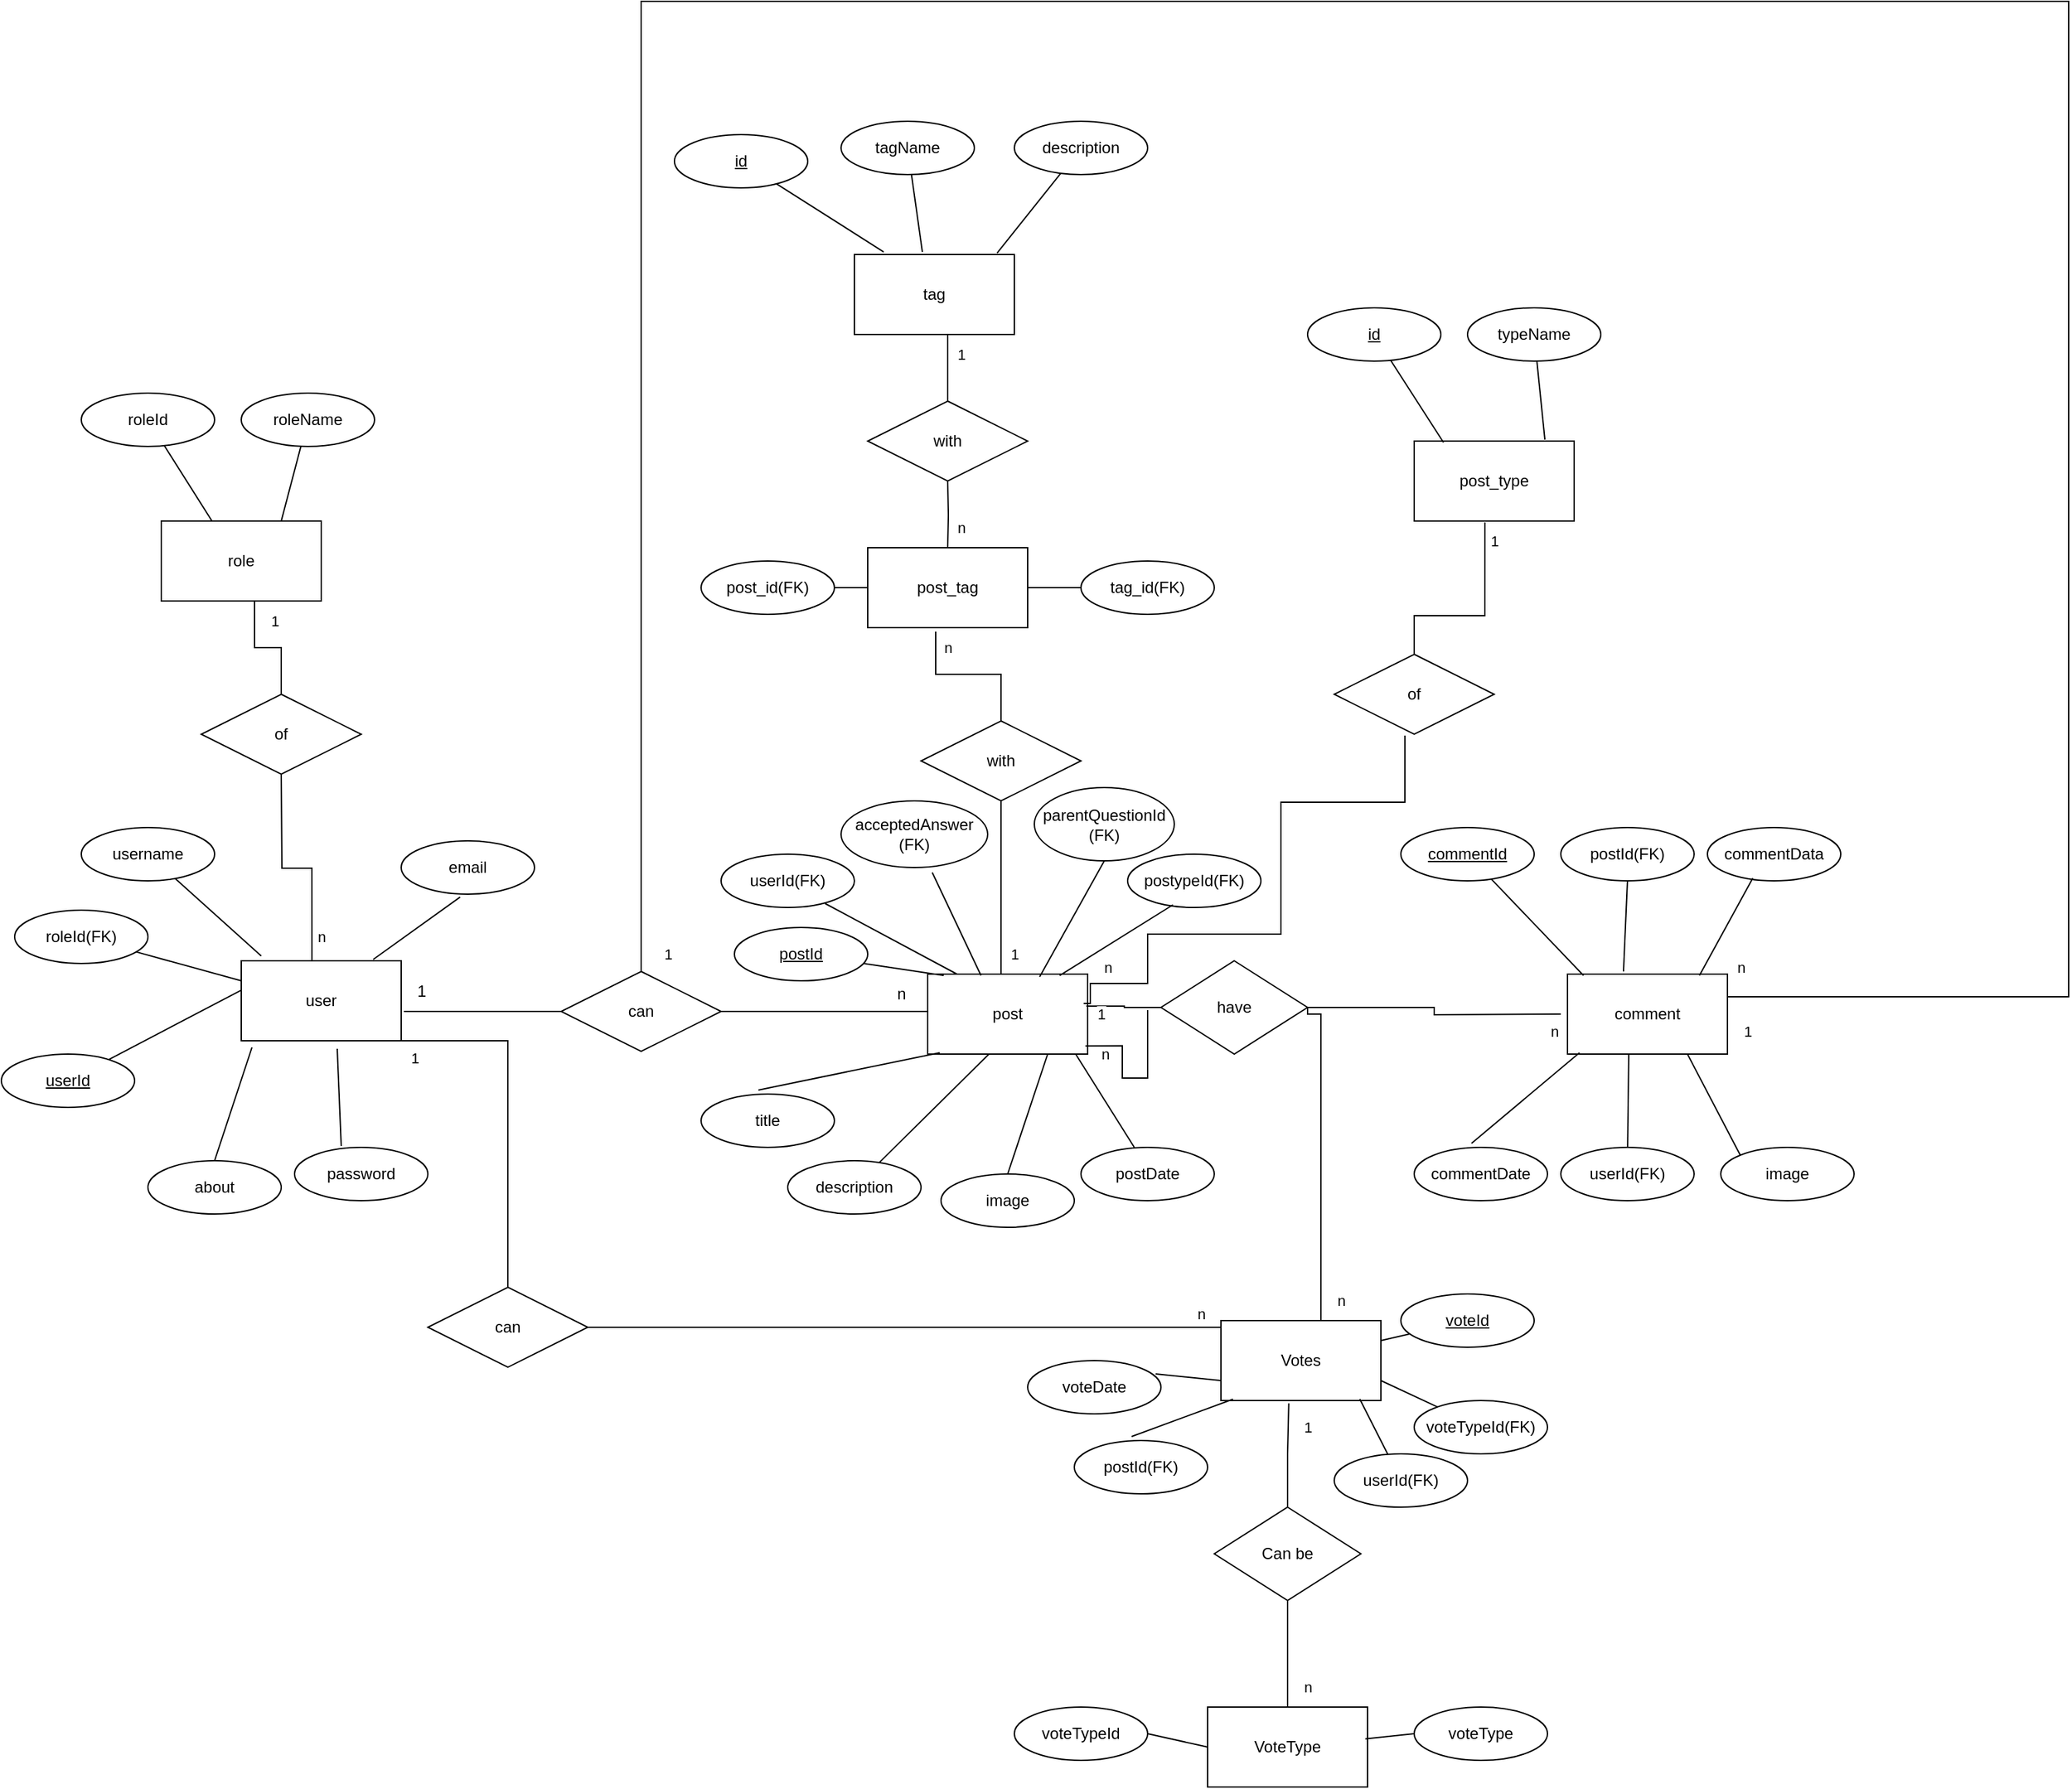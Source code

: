 <mxfile version="24.4.10" type="github">
  <diagram name="Page-1" id="7xkurzPf7rh6rWfnBHri">
    <mxGraphModel dx="2478" dy="1583" grid="1" gridSize="10" guides="1" tooltips="1" connect="1" arrows="1" fold="1" page="0" pageScale="1" pageWidth="850" pageHeight="1100" math="0" shadow="0">
      <root>
        <mxCell id="0" />
        <mxCell id="1" parent="0" />
        <mxCell id="4vMNkpyqvwDUSVEXC_gJ-4" value="user" style="rounded=0;whiteSpace=wrap;html=1;" parent="1" vertex="1">
          <mxGeometry x="-50" y="120" width="120" height="60" as="geometry" />
        </mxCell>
        <mxCell id="4vMNkpyqvwDUSVEXC_gJ-7" value="userId" style="ellipse;whiteSpace=wrap;html=1;align=center;fontStyle=4;" parent="1" vertex="1">
          <mxGeometry x="-230" y="190" width="100" height="40" as="geometry" />
        </mxCell>
        <mxCell id="4vMNkpyqvwDUSVEXC_gJ-8" value="" style="endArrow=none;html=1;rounded=0;entryX=0;entryY=0.367;entryDx=0;entryDy=0;entryPerimeter=0;" parent="1" source="4vMNkpyqvwDUSVEXC_gJ-7" target="4vMNkpyqvwDUSVEXC_gJ-4" edge="1">
          <mxGeometry width="50" height="50" relative="1" as="geometry">
            <mxPoint x="-80" y="90" as="sourcePoint" />
            <mxPoint x="-60" y="130" as="targetPoint" />
            <Array as="points" />
          </mxGeometry>
        </mxCell>
        <mxCell id="4vMNkpyqvwDUSVEXC_gJ-21" value="username" style="ellipse;whiteSpace=wrap;html=1;align=center;" parent="1" vertex="1">
          <mxGeometry x="-170" y="20" width="100" height="40" as="geometry" />
        </mxCell>
        <mxCell id="4vMNkpyqvwDUSVEXC_gJ-22" value="" style="endArrow=none;html=1;rounded=0;entryX=0.125;entryY=-0.061;entryDx=0;entryDy=0;entryPerimeter=0;" parent="1" source="4vMNkpyqvwDUSVEXC_gJ-21" target="4vMNkpyqvwDUSVEXC_gJ-4" edge="1">
          <mxGeometry width="50" height="50" relative="1" as="geometry">
            <mxPoint x="9.5" y="80" as="sourcePoint" />
            <mxPoint x="-20" y="110" as="targetPoint" />
          </mxGeometry>
        </mxCell>
        <mxCell id="4vMNkpyqvwDUSVEXC_gJ-23" value="&lt;div&gt;email&lt;/div&gt;" style="ellipse;whiteSpace=wrap;html=1;align=center;" parent="1" vertex="1">
          <mxGeometry x="70" y="30" width="100" height="40" as="geometry" />
        </mxCell>
        <mxCell id="4vMNkpyqvwDUSVEXC_gJ-24" value="" style="endArrow=none;html=1;rounded=0;exitX=0.442;exitY=1.054;exitDx=0;exitDy=0;entryX=0.825;entryY=-0.017;entryDx=0;entryDy=0;entryPerimeter=0;exitPerimeter=0;" parent="1" source="4vMNkpyqvwDUSVEXC_gJ-23" target="4vMNkpyqvwDUSVEXC_gJ-4" edge="1">
          <mxGeometry width="50" height="50" relative="1" as="geometry">
            <mxPoint x="55" y="64" as="sourcePoint" />
            <mxPoint x="36" y="129" as="targetPoint" />
          </mxGeometry>
        </mxCell>
        <mxCell id="4vMNkpyqvwDUSVEXC_gJ-25" value="password" style="ellipse;whiteSpace=wrap;html=1;align=center;" parent="1" vertex="1">
          <mxGeometry x="-10" y="260" width="100" height="40" as="geometry" />
        </mxCell>
        <mxCell id="4vMNkpyqvwDUSVEXC_gJ-26" value="" style="endArrow=none;html=1;rounded=0;exitX=0.35;exitY=-0.025;exitDx=0;exitDy=0;entryX=0.6;entryY=1.1;entryDx=0;entryDy=0;entryPerimeter=0;exitPerimeter=0;" parent="1" source="4vMNkpyqvwDUSVEXC_gJ-25" target="4vMNkpyqvwDUSVEXC_gJ-4" edge="1">
          <mxGeometry width="50" height="50" relative="1" as="geometry">
            <mxPoint x="140" y="70" as="sourcePoint" />
            <mxPoint x="70" y="132" as="targetPoint" />
          </mxGeometry>
        </mxCell>
        <mxCell id="4vMNkpyqvwDUSVEXC_gJ-28" value="about" style="ellipse;whiteSpace=wrap;html=1;align=center;" parent="1" vertex="1">
          <mxGeometry x="-120" y="270" width="100" height="40" as="geometry" />
        </mxCell>
        <mxCell id="4vMNkpyqvwDUSVEXC_gJ-29" value="" style="endArrow=none;html=1;rounded=0;exitX=0.5;exitY=0;exitDx=0;exitDy=0;entryX=0.067;entryY=1.083;entryDx=0;entryDy=0;entryPerimeter=0;" parent="1" source="4vMNkpyqvwDUSVEXC_gJ-28" target="4vMNkpyqvwDUSVEXC_gJ-4" edge="1">
          <mxGeometry width="50" height="50" relative="1" as="geometry">
            <mxPoint x="120" y="110" as="sourcePoint" />
            <mxPoint x="80" y="142" as="targetPoint" />
          </mxGeometry>
        </mxCell>
        <mxCell id="4vMNkpyqvwDUSVEXC_gJ-31" value="post" style="rounded=0;whiteSpace=wrap;html=1;" parent="1" vertex="1">
          <mxGeometry x="465" y="130" width="120" height="60" as="geometry" />
        </mxCell>
        <mxCell id="4vMNkpyqvwDUSVEXC_gJ-32" value="postId" style="ellipse;whiteSpace=wrap;html=1;align=center;fontStyle=4;" parent="1" vertex="1">
          <mxGeometry x="320" y="95" width="100" height="40" as="geometry" />
        </mxCell>
        <mxCell id="4vMNkpyqvwDUSVEXC_gJ-33" value="" style="endArrow=none;html=1;rounded=0;entryX=0.1;entryY=0.017;entryDx=0;entryDy=0;entryPerimeter=0;" parent="1" source="4vMNkpyqvwDUSVEXC_gJ-32" target="4vMNkpyqvwDUSVEXC_gJ-31" edge="1">
          <mxGeometry width="50" height="50" relative="1" as="geometry">
            <mxPoint x="435" y="100" as="sourcePoint" />
            <mxPoint x="455" y="140" as="targetPoint" />
            <Array as="points" />
          </mxGeometry>
        </mxCell>
        <mxCell id="4vMNkpyqvwDUSVEXC_gJ-34" value="title" style="ellipse;whiteSpace=wrap;html=1;align=center;" parent="1" vertex="1">
          <mxGeometry x="295" y="220" width="100" height="40" as="geometry" />
        </mxCell>
        <mxCell id="4vMNkpyqvwDUSVEXC_gJ-35" value="" style="endArrow=none;html=1;rounded=0;exitX=0.43;exitY=-0.075;exitDx=0;exitDy=0;exitPerimeter=0;entryX=0.075;entryY=0.983;entryDx=0;entryDy=0;entryPerimeter=0;" parent="1" source="4vMNkpyqvwDUSVEXC_gJ-34" target="4vMNkpyqvwDUSVEXC_gJ-31" edge="1">
          <mxGeometry width="50" height="50" relative="1" as="geometry">
            <mxPoint x="475" y="80" as="sourcePoint" />
            <mxPoint x="470" y="200" as="targetPoint" />
          </mxGeometry>
        </mxCell>
        <mxCell id="4vMNkpyqvwDUSVEXC_gJ-36" value="description" style="ellipse;whiteSpace=wrap;html=1;align=center;" parent="1" vertex="1">
          <mxGeometry x="360" y="270" width="100" height="40" as="geometry" />
        </mxCell>
        <mxCell id="4vMNkpyqvwDUSVEXC_gJ-37" value="" style="endArrow=none;html=1;rounded=0;entryX=0.383;entryY=1;entryDx=0;entryDy=0;entryPerimeter=0;" parent="1" source="4vMNkpyqvwDUSVEXC_gJ-36" target="4vMNkpyqvwDUSVEXC_gJ-31" edge="1">
          <mxGeometry width="50" height="50" relative="1" as="geometry">
            <mxPoint x="524.5" y="90" as="sourcePoint" />
            <mxPoint x="495" y="120" as="targetPoint" />
          </mxGeometry>
        </mxCell>
        <mxCell id="4vMNkpyqvwDUSVEXC_gJ-38" value="image" style="ellipse;whiteSpace=wrap;html=1;align=center;" parent="1" vertex="1">
          <mxGeometry x="475" y="280" width="100" height="40" as="geometry" />
        </mxCell>
        <mxCell id="4vMNkpyqvwDUSVEXC_gJ-39" value="" style="endArrow=none;html=1;rounded=0;exitX=0.5;exitY=0;exitDx=0;exitDy=0;entryX=0.75;entryY=1;entryDx=0;entryDy=0;" parent="1" source="4vMNkpyqvwDUSVEXC_gJ-38" target="4vMNkpyqvwDUSVEXC_gJ-31" edge="1">
          <mxGeometry width="50" height="50" relative="1" as="geometry">
            <mxPoint x="570" y="74" as="sourcePoint" />
            <mxPoint x="551" y="139" as="targetPoint" />
          </mxGeometry>
        </mxCell>
        <mxCell id="4vMNkpyqvwDUSVEXC_gJ-40" value="userId(FK)" style="ellipse;whiteSpace=wrap;html=1;align=center;" parent="1" vertex="1">
          <mxGeometry x="310" y="40" width="100" height="40" as="geometry" />
        </mxCell>
        <mxCell id="4vMNkpyqvwDUSVEXC_gJ-41" value="" style="endArrow=none;html=1;rounded=0;exitX=0.78;exitY=0.925;exitDx=0;exitDy=0;entryX=0.183;entryY=0;entryDx=0;entryDy=0;entryPerimeter=0;exitPerimeter=0;" parent="1" source="4vMNkpyqvwDUSVEXC_gJ-40" target="4vMNkpyqvwDUSVEXC_gJ-31" edge="1">
          <mxGeometry width="50" height="50" relative="1" as="geometry">
            <mxPoint x="655" y="80" as="sourcePoint" />
            <mxPoint x="585" y="142" as="targetPoint" />
          </mxGeometry>
        </mxCell>
        <mxCell id="4vMNkpyqvwDUSVEXC_gJ-42" value="postypeId(FK)" style="ellipse;whiteSpace=wrap;html=1;align=center;" parent="1" vertex="1">
          <mxGeometry x="615" y="40" width="100" height="40" as="geometry" />
        </mxCell>
        <mxCell id="4vMNkpyqvwDUSVEXC_gJ-43" value="" style="endArrow=none;html=1;rounded=0;exitX=0.34;exitY=0.95;exitDx=0;exitDy=0;entryX=0.825;entryY=0.017;entryDx=0;entryDy=0;entryPerimeter=0;exitPerimeter=0;" parent="1" source="4vMNkpyqvwDUSVEXC_gJ-42" target="4vMNkpyqvwDUSVEXC_gJ-31" edge="1">
          <mxGeometry width="50" height="50" relative="1" as="geometry">
            <mxPoint x="635" y="120" as="sourcePoint" />
            <mxPoint x="595" y="152" as="targetPoint" />
          </mxGeometry>
        </mxCell>
        <mxCell id="4vMNkpyqvwDUSVEXC_gJ-57" value="1" style="text;html=1;align=center;verticalAlign=middle;resizable=0;points=[];autosize=1;strokeColor=none;fillColor=none;" parent="1" vertex="1">
          <mxGeometry x="70" y="128" width="30" height="30" as="geometry" />
        </mxCell>
        <mxCell id="4vMNkpyqvwDUSVEXC_gJ-58" value="n" style="text;html=1;align=center;verticalAlign=middle;resizable=0;points=[];autosize=1;strokeColor=none;fillColor=none;" parent="1" vertex="1">
          <mxGeometry x="430" y="130" width="30" height="30" as="geometry" />
        </mxCell>
        <mxCell id="4vMNkpyqvwDUSVEXC_gJ-59" value="comment" style="rounded=0;whiteSpace=wrap;html=1;" parent="1" vertex="1">
          <mxGeometry x="945" y="130" width="120" height="60" as="geometry" />
        </mxCell>
        <mxCell id="4vMNkpyqvwDUSVEXC_gJ-60" value="commentId" style="ellipse;whiteSpace=wrap;html=1;align=center;fontStyle=4;" parent="1" vertex="1">
          <mxGeometry x="820" y="20" width="100" height="40" as="geometry" />
        </mxCell>
        <mxCell id="4vMNkpyqvwDUSVEXC_gJ-61" value="" style="endArrow=none;html=1;rounded=0;entryX=0.1;entryY=0.017;entryDx=0;entryDy=0;entryPerimeter=0;" parent="1" source="4vMNkpyqvwDUSVEXC_gJ-60" target="4vMNkpyqvwDUSVEXC_gJ-59" edge="1">
          <mxGeometry width="50" height="50" relative="1" as="geometry">
            <mxPoint x="915" y="100" as="sourcePoint" />
            <mxPoint x="935" y="140" as="targetPoint" />
            <Array as="points" />
          </mxGeometry>
        </mxCell>
        <mxCell id="4vMNkpyqvwDUSVEXC_gJ-62" value="commentDate" style="ellipse;whiteSpace=wrap;html=1;align=center;" parent="1" vertex="1">
          <mxGeometry x="830" y="260" width="100" height="40" as="geometry" />
        </mxCell>
        <mxCell id="4vMNkpyqvwDUSVEXC_gJ-63" value="" style="endArrow=none;html=1;rounded=0;exitX=0.43;exitY=-0.075;exitDx=0;exitDy=0;exitPerimeter=0;entryX=0.075;entryY=0.983;entryDx=0;entryDy=0;entryPerimeter=0;" parent="1" source="4vMNkpyqvwDUSVEXC_gJ-62" target="4vMNkpyqvwDUSVEXC_gJ-59" edge="1">
          <mxGeometry width="50" height="50" relative="1" as="geometry">
            <mxPoint x="955" y="80" as="sourcePoint" />
            <mxPoint x="950" y="200" as="targetPoint" />
          </mxGeometry>
        </mxCell>
        <mxCell id="4vMNkpyqvwDUSVEXC_gJ-64" value="userId(FK)" style="ellipse;whiteSpace=wrap;html=1;align=center;" parent="1" vertex="1">
          <mxGeometry x="940" y="260" width="100" height="40" as="geometry" />
        </mxCell>
        <mxCell id="4vMNkpyqvwDUSVEXC_gJ-65" value="" style="endArrow=none;html=1;rounded=0;entryX=0.383;entryY=1;entryDx=0;entryDy=0;entryPerimeter=0;" parent="1" source="4vMNkpyqvwDUSVEXC_gJ-64" target="4vMNkpyqvwDUSVEXC_gJ-59" edge="1">
          <mxGeometry width="50" height="50" relative="1" as="geometry">
            <mxPoint x="1004.5" y="90" as="sourcePoint" />
            <mxPoint x="975" y="120" as="targetPoint" />
          </mxGeometry>
        </mxCell>
        <mxCell id="4vMNkpyqvwDUSVEXC_gJ-66" value="image" style="ellipse;whiteSpace=wrap;html=1;align=center;" parent="1" vertex="1">
          <mxGeometry x="1060" y="260" width="100" height="40" as="geometry" />
        </mxCell>
        <mxCell id="4vMNkpyqvwDUSVEXC_gJ-67" value="" style="endArrow=none;html=1;rounded=0;exitX=0;exitY=0;exitDx=0;exitDy=0;entryX=0.75;entryY=1;entryDx=0;entryDy=0;" parent="1" source="4vMNkpyqvwDUSVEXC_gJ-66" target="4vMNkpyqvwDUSVEXC_gJ-59" edge="1">
          <mxGeometry width="50" height="50" relative="1" as="geometry">
            <mxPoint x="1050" y="74" as="sourcePoint" />
            <mxPoint x="1031" y="139" as="targetPoint" />
          </mxGeometry>
        </mxCell>
        <mxCell id="4vMNkpyqvwDUSVEXC_gJ-68" value="postId(FK)" style="ellipse;whiteSpace=wrap;html=1;align=center;" parent="1" vertex="1">
          <mxGeometry x="940" y="20" width="100" height="40" as="geometry" />
        </mxCell>
        <mxCell id="4vMNkpyqvwDUSVEXC_gJ-69" value="" style="endArrow=none;html=1;rounded=0;exitX=0.5;exitY=1;exitDx=0;exitDy=0;entryX=0.35;entryY=-0.033;entryDx=0;entryDy=0;entryPerimeter=0;" parent="1" source="4vMNkpyqvwDUSVEXC_gJ-68" target="4vMNkpyqvwDUSVEXC_gJ-59" edge="1">
          <mxGeometry width="50" height="50" relative="1" as="geometry">
            <mxPoint x="1135" y="80" as="sourcePoint" />
            <mxPoint x="1065" y="142" as="targetPoint" />
          </mxGeometry>
        </mxCell>
        <mxCell id="4vMNkpyqvwDUSVEXC_gJ-70" value="commentData" style="ellipse;whiteSpace=wrap;html=1;align=center;" parent="1" vertex="1">
          <mxGeometry x="1050" y="20" width="100" height="40" as="geometry" />
        </mxCell>
        <mxCell id="4vMNkpyqvwDUSVEXC_gJ-71" value="" style="endArrow=none;html=1;rounded=0;exitX=0.34;exitY=0.95;exitDx=0;exitDy=0;entryX=0.825;entryY=0.017;entryDx=0;entryDy=0;entryPerimeter=0;exitPerimeter=0;" parent="1" source="4vMNkpyqvwDUSVEXC_gJ-70" target="4vMNkpyqvwDUSVEXC_gJ-59" edge="1">
          <mxGeometry width="50" height="50" relative="1" as="geometry">
            <mxPoint x="1115" y="120" as="sourcePoint" />
            <mxPoint x="1075" y="152" as="targetPoint" />
          </mxGeometry>
        </mxCell>
        <mxCell id="4vMNkpyqvwDUSVEXC_gJ-72" value="postDate" style="ellipse;whiteSpace=wrap;html=1;align=center;" parent="1" vertex="1">
          <mxGeometry x="580" y="260" width="100" height="40" as="geometry" />
        </mxCell>
        <mxCell id="4vMNkpyqvwDUSVEXC_gJ-73" value="" style="endArrow=none;html=1;rounded=0;exitX=0.4;exitY=0;exitDx=0;exitDy=0;entryX=0.925;entryY=1;entryDx=0;entryDy=0;exitPerimeter=0;entryPerimeter=0;" parent="1" source="4vMNkpyqvwDUSVEXC_gJ-72" target="4vMNkpyqvwDUSVEXC_gJ-31" edge="1">
          <mxGeometry width="50" height="50" relative="1" as="geometry">
            <mxPoint x="535" y="290" as="sourcePoint" />
            <mxPoint x="565" y="200" as="targetPoint" />
          </mxGeometry>
        </mxCell>
        <mxCell id="4vMNkpyqvwDUSVEXC_gJ-81" value="Votes" style="rounded=0;whiteSpace=wrap;html=1;" parent="1" vertex="1">
          <mxGeometry x="685" y="390" width="120" height="60" as="geometry" />
        </mxCell>
        <mxCell id="4vMNkpyqvwDUSVEXC_gJ-82" value="postId(FK)" style="ellipse;whiteSpace=wrap;html=1;align=center;" parent="1" vertex="1">
          <mxGeometry x="575" y="480" width="100" height="40" as="geometry" />
        </mxCell>
        <mxCell id="4vMNkpyqvwDUSVEXC_gJ-83" value="" style="endArrow=none;html=1;rounded=0;exitX=0.43;exitY=-0.075;exitDx=0;exitDy=0;exitPerimeter=0;entryX=0.075;entryY=0.983;entryDx=0;entryDy=0;entryPerimeter=0;" parent="1" source="4vMNkpyqvwDUSVEXC_gJ-82" target="4vMNkpyqvwDUSVEXC_gJ-81" edge="1">
          <mxGeometry width="50" height="50" relative="1" as="geometry">
            <mxPoint x="695" y="340" as="sourcePoint" />
            <mxPoint x="690" y="460" as="targetPoint" />
          </mxGeometry>
        </mxCell>
        <mxCell id="4vMNkpyqvwDUSVEXC_gJ-84" value="userId(FK)" style="ellipse;whiteSpace=wrap;html=1;align=center;" parent="1" vertex="1">
          <mxGeometry x="770" y="490" width="100" height="40" as="geometry" />
        </mxCell>
        <mxCell id="4vMNkpyqvwDUSVEXC_gJ-85" value="" style="endArrow=none;html=1;rounded=0;entryX=0.868;entryY=0.981;entryDx=0;entryDy=0;entryPerimeter=0;" parent="1" source="4vMNkpyqvwDUSVEXC_gJ-84" target="4vMNkpyqvwDUSVEXC_gJ-81" edge="1">
          <mxGeometry width="50" height="50" relative="1" as="geometry">
            <mxPoint x="744.5" y="350" as="sourcePoint" />
            <mxPoint x="715" y="380" as="targetPoint" />
          </mxGeometry>
        </mxCell>
        <mxCell id="4vMNkpyqvwDUSVEXC_gJ-93" value="" style="endArrow=none;html=1;rounded=0;strokeColor=default;align=center;verticalAlign=middle;fontFamily=Helvetica;fontSize=11;fontColor=default;labelBackgroundColor=default;edgeStyle=orthogonalEdgeStyle;exitX=0;exitY=0.5;exitDx=0;exitDy=0;entryX=0.992;entryY=0.4;entryDx=0;entryDy=0;entryPerimeter=0;" parent="1" source="4vMNkpyqvwDUSVEXC_gJ-101" target="4vMNkpyqvwDUSVEXC_gJ-31" edge="1">
          <mxGeometry width="50" height="50" relative="1" as="geometry">
            <mxPoint x="550" y="380" as="sourcePoint" />
            <mxPoint x="580" y="150" as="targetPoint" />
          </mxGeometry>
        </mxCell>
        <mxCell id="4vMNkpyqvwDUSVEXC_gJ-97" value="" style="endArrow=none;html=1;rounded=0;strokeColor=default;align=center;verticalAlign=middle;fontFamily=Helvetica;fontSize=11;fontColor=default;labelBackgroundColor=default;edgeStyle=orthogonalEdgeStyle;exitX=1;exitY=0.5;exitDx=0;exitDy=0;entryX=0;entryY=0.5;entryDx=0;entryDy=0;" parent="1" source="4vMNkpyqvwDUSVEXC_gJ-54" target="4vMNkpyqvwDUSVEXC_gJ-31" edge="1">
          <mxGeometry width="50" height="50" relative="1" as="geometry">
            <mxPoint x="550" y="380" as="sourcePoint" />
            <mxPoint x="600" y="330" as="targetPoint" />
            <Array as="points">
              <mxPoint x="465" y="158" />
            </Array>
          </mxGeometry>
        </mxCell>
        <mxCell id="4vMNkpyqvwDUSVEXC_gJ-98" value="" style="endArrow=none;html=1;rounded=0;strokeColor=default;align=center;verticalAlign=middle;fontFamily=Helvetica;fontSize=11;fontColor=default;labelBackgroundColor=default;edgeStyle=orthogonalEdgeStyle;exitX=1.017;exitY=0.633;exitDx=0;exitDy=0;exitPerimeter=0;entryX=0;entryY=0.5;entryDx=0;entryDy=0;" parent="1" source="4vMNkpyqvwDUSVEXC_gJ-4" target="4vMNkpyqvwDUSVEXC_gJ-54" edge="1">
          <mxGeometry width="50" height="50" relative="1" as="geometry">
            <mxPoint x="72" y="158" as="sourcePoint" />
            <mxPoint x="465" y="160" as="targetPoint" />
          </mxGeometry>
        </mxCell>
        <mxCell id="4vMNkpyqvwDUSVEXC_gJ-54" value="can" style="shape=rhombus;perimeter=rhombusPerimeter;whiteSpace=wrap;html=1;align=center;" parent="1" vertex="1">
          <mxGeometry x="190" y="128" width="120" height="60" as="geometry" />
        </mxCell>
        <mxCell id="4vMNkpyqvwDUSVEXC_gJ-99" value="1" style="text;html=1;align=center;verticalAlign=middle;resizable=0;points=[];autosize=1;strokeColor=none;fillColor=none;fontFamily=Helvetica;fontSize=11;fontColor=default;labelBackgroundColor=default;" parent="1" vertex="1">
          <mxGeometry x="580" y="145" width="30" height="30" as="geometry" />
        </mxCell>
        <mxCell id="4vMNkpyqvwDUSVEXC_gJ-100" value="n" style="text;html=1;align=center;verticalAlign=middle;resizable=0;points=[];autosize=1;strokeColor=none;fillColor=none;fontFamily=Helvetica;fontSize=11;fontColor=default;labelBackgroundColor=default;" parent="1" vertex="1">
          <mxGeometry x="760" y="360" width="30" height="30" as="geometry" />
        </mxCell>
        <mxCell id="4vMNkpyqvwDUSVEXC_gJ-102" value="" style="endArrow=none;html=1;rounded=0;strokeColor=default;align=center;verticalAlign=middle;fontFamily=Helvetica;fontSize=11;fontColor=default;labelBackgroundColor=default;edgeStyle=orthogonalEdgeStyle;entryX=1;entryY=0.5;entryDx=0;entryDy=0;exitX=0.25;exitY=0;exitDx=0;exitDy=0;" parent="1" source="4vMNkpyqvwDUSVEXC_gJ-81" target="4vMNkpyqvwDUSVEXC_gJ-101" edge="1">
          <mxGeometry width="50" height="50" relative="1" as="geometry">
            <mxPoint x="715" y="390" as="sourcePoint" />
            <mxPoint x="585" y="160" as="targetPoint" />
            <Array as="points">
              <mxPoint x="760" y="390" />
              <mxPoint x="760" y="160" />
            </Array>
          </mxGeometry>
        </mxCell>
        <mxCell id="4vMNkpyqvwDUSVEXC_gJ-101" value="have" style="shape=rhombus;perimeter=rhombusPerimeter;whiteSpace=wrap;html=1;align=center;" parent="1" vertex="1">
          <mxGeometry x="640" y="120" width="110" height="70" as="geometry" />
        </mxCell>
        <mxCell id="4vMNkpyqvwDUSVEXC_gJ-103" value="" style="endArrow=none;html=1;rounded=0;strokeColor=default;align=center;verticalAlign=middle;fontFamily=Helvetica;fontSize=11;fontColor=default;labelBackgroundColor=default;edgeStyle=orthogonalEdgeStyle;exitX=1;exitY=0.5;exitDx=0;exitDy=0;" parent="1" source="4vMNkpyqvwDUSVEXC_gJ-101" edge="1">
          <mxGeometry width="50" height="50" relative="1" as="geometry">
            <mxPoint x="550" y="380" as="sourcePoint" />
            <mxPoint x="940" y="160" as="targetPoint" />
          </mxGeometry>
        </mxCell>
        <mxCell id="4vMNkpyqvwDUSVEXC_gJ-104" value="n" style="text;html=1;align=center;verticalAlign=middle;resizable=0;points=[];autosize=1;strokeColor=none;fillColor=none;fontFamily=Helvetica;fontSize=11;fontColor=default;labelBackgroundColor=default;" parent="1" vertex="1">
          <mxGeometry x="920" y="158" width="30" height="30" as="geometry" />
        </mxCell>
        <mxCell id="4vMNkpyqvwDUSVEXC_gJ-113" value="1" style="text;html=1;align=center;verticalAlign=middle;resizable=0;points=[];autosize=1;strokeColor=none;fillColor=none;fontFamily=Helvetica;fontSize=11;fontColor=default;labelBackgroundColor=default;" parent="1" vertex="1">
          <mxGeometry x="1065" y="158" width="30" height="30" as="geometry" />
        </mxCell>
        <mxCell id="4vMNkpyqvwDUSVEXC_gJ-115" value="voteDate" style="ellipse;whiteSpace=wrap;html=1;align=center;" parent="1" vertex="1">
          <mxGeometry x="540" y="420" width="100" height="40" as="geometry" />
        </mxCell>
        <mxCell id="4vMNkpyqvwDUSVEXC_gJ-118" value="" style="endArrow=none;html=1;rounded=0;exitX=0;exitY=0.75;exitDx=0;exitDy=0;entryX=0.96;entryY=0.25;entryDx=0;entryDy=0;entryPerimeter=0;" parent="1" source="4vMNkpyqvwDUSVEXC_gJ-81" target="4vMNkpyqvwDUSVEXC_gJ-115" edge="1">
          <mxGeometry width="50" height="50" relative="1" as="geometry">
            <mxPoint x="693" y="487" as="sourcePoint" />
            <mxPoint x="650" y="450" as="targetPoint" />
          </mxGeometry>
        </mxCell>
        <mxCell id="4vMNkpyqvwDUSVEXC_gJ-130" value="1" style="text;html=1;align=center;verticalAlign=middle;resizable=0;points=[];autosize=1;strokeColor=none;fillColor=none;fontFamily=Helvetica;fontSize=11;fontColor=default;labelBackgroundColor=default;" parent="1" vertex="1">
          <mxGeometry x="65" y="178" width="30" height="30" as="geometry" />
        </mxCell>
        <mxCell id="4vMNkpyqvwDUSVEXC_gJ-131" value="n" style="text;html=1;align=center;verticalAlign=middle;resizable=0;points=[];autosize=1;strokeColor=none;fillColor=none;fontFamily=Helvetica;fontSize=11;fontColor=default;labelBackgroundColor=default;" parent="1" vertex="1">
          <mxGeometry x="655" y="370" width="30" height="30" as="geometry" />
        </mxCell>
        <mxCell id="4vMNkpyqvwDUSVEXC_gJ-134" value="" style="endArrow=none;html=1;rounded=0;strokeColor=default;align=center;verticalAlign=middle;fontFamily=Helvetica;fontSize=11;fontColor=default;labelBackgroundColor=default;edgeStyle=orthogonalEdgeStyle;exitX=1;exitY=1;exitDx=0;exitDy=0;entryX=0.5;entryY=0;entryDx=0;entryDy=0;" parent="1" source="4vMNkpyqvwDUSVEXC_gJ-4" target="4vMNkpyqvwDUSVEXC_gJ-132" edge="1">
          <mxGeometry width="50" height="50" relative="1" as="geometry">
            <mxPoint x="70" y="180" as="sourcePoint" />
            <mxPoint x="685" y="405" as="targetPoint" />
            <Array as="points">
              <mxPoint x="150" y="180" />
            </Array>
          </mxGeometry>
        </mxCell>
        <mxCell id="4vMNkpyqvwDUSVEXC_gJ-132" value="can" style="shape=rhombus;perimeter=rhombusPerimeter;whiteSpace=wrap;html=1;align=center;" parent="1" vertex="1">
          <mxGeometry x="90" y="365" width="120" height="60" as="geometry" />
        </mxCell>
        <mxCell id="4vMNkpyqvwDUSVEXC_gJ-135" value="" style="endArrow=none;html=1;rounded=0;strokeColor=default;align=center;verticalAlign=middle;fontFamily=Helvetica;fontSize=11;fontColor=default;labelBackgroundColor=default;edgeStyle=orthogonalEdgeStyle;exitX=1;exitY=0.5;exitDx=0;exitDy=0;entryX=0;entryY=0.5;entryDx=0;entryDy=0;" parent="1" source="4vMNkpyqvwDUSVEXC_gJ-132" target="4vMNkpyqvwDUSVEXC_gJ-81" edge="1">
          <mxGeometry width="50" height="50" relative="1" as="geometry">
            <mxPoint x="640" y="350" as="sourcePoint" />
            <mxPoint x="690" y="300" as="targetPoint" />
            <Array as="points">
              <mxPoint x="685" y="395" />
            </Array>
          </mxGeometry>
        </mxCell>
        <mxCell id="4vMNkpyqvwDUSVEXC_gJ-138" value="" style="endArrow=none;html=1;rounded=0;strokeColor=default;align=center;verticalAlign=middle;fontFamily=Helvetica;fontSize=11;fontColor=default;labelBackgroundColor=default;edgeStyle=orthogonalEdgeStyle;entryX=1;entryY=0.25;entryDx=0;entryDy=0;exitX=0.5;exitY=0;exitDx=0;exitDy=0;" parent="1" source="4vMNkpyqvwDUSVEXC_gJ-54" edge="1">
          <mxGeometry width="50" height="50" relative="1" as="geometry">
            <mxPoint x="250" y="30" as="sourcePoint" />
            <mxPoint x="1065" y="147" as="targetPoint" />
            <Array as="points">
              <mxPoint x="250" y="-600" />
              <mxPoint x="1321" y="-600" />
              <mxPoint x="1321" y="147" />
            </Array>
          </mxGeometry>
        </mxCell>
        <mxCell id="4vMNkpyqvwDUSVEXC_gJ-139" value="n" style="text;html=1;align=center;verticalAlign=middle;resizable=0;points=[];autosize=1;strokeColor=none;fillColor=none;fontFamily=Helvetica;fontSize=11;fontColor=default;labelBackgroundColor=default;" parent="1" vertex="1">
          <mxGeometry x="1060" y="110" width="30" height="30" as="geometry" />
        </mxCell>
        <mxCell id="4vMNkpyqvwDUSVEXC_gJ-140" value="1" style="text;html=1;align=center;verticalAlign=middle;resizable=0;points=[];autosize=1;strokeColor=none;fillColor=none;fontFamily=Helvetica;fontSize=11;fontColor=default;labelBackgroundColor=default;" parent="1" vertex="1">
          <mxGeometry x="255" y="100" width="30" height="30" as="geometry" />
        </mxCell>
        <mxCell id="4vMNkpyqvwDUSVEXC_gJ-142" value="&lt;u&gt;voteId&lt;br&gt;&lt;/u&gt;" style="ellipse;whiteSpace=wrap;html=1;align=center;" parent="1" vertex="1">
          <mxGeometry x="820" y="370" width="100" height="40" as="geometry" />
        </mxCell>
        <mxCell id="4vMNkpyqvwDUSVEXC_gJ-143" value="" style="endArrow=none;html=1;rounded=0;entryX=1;entryY=0.25;entryDx=0;entryDy=0;" parent="1" source="4vMNkpyqvwDUSVEXC_gJ-142" target="4vMNkpyqvwDUSVEXC_gJ-81" edge="1">
          <mxGeometry width="50" height="50" relative="1" as="geometry">
            <mxPoint x="799.5" y="282.5" as="sourcePoint" />
            <mxPoint x="848" y="387.5" as="targetPoint" />
          </mxGeometry>
        </mxCell>
        <mxCell id="4vMNkpyqvwDUSVEXC_gJ-144" value="voteTypeId(FK)" style="ellipse;whiteSpace=wrap;html=1;align=center;" parent="1" vertex="1">
          <mxGeometry x="830" y="450" width="100" height="40" as="geometry" />
        </mxCell>
        <mxCell id="4vMNkpyqvwDUSVEXC_gJ-145" value="" style="endArrow=none;html=1;rounded=0;entryX=1;entryY=0.75;entryDx=0;entryDy=0;" parent="1" source="4vMNkpyqvwDUSVEXC_gJ-144" target="4vMNkpyqvwDUSVEXC_gJ-81" edge="1">
          <mxGeometry width="50" height="50" relative="1" as="geometry">
            <mxPoint x="814.5" y="320" as="sourcePoint" />
            <mxPoint x="863" y="425" as="targetPoint" />
          </mxGeometry>
        </mxCell>
        <mxCell id="4vMNkpyqvwDUSVEXC_gJ-146" value="VoteType" style="rounded=0;whiteSpace=wrap;html=1;" parent="1" vertex="1">
          <mxGeometry x="675" y="680" width="120" height="60" as="geometry" />
        </mxCell>
        <mxCell id="4vMNkpyqvwDUSVEXC_gJ-147" value="voteTypeId" style="ellipse;whiteSpace=wrap;html=1;align=center;" parent="1" vertex="1">
          <mxGeometry x="530" y="680" width="100" height="40" as="geometry" />
        </mxCell>
        <mxCell id="4vMNkpyqvwDUSVEXC_gJ-148" value="" style="endArrow=none;html=1;rounded=0;exitX=1;exitY=0.5;exitDx=0;exitDy=0;entryX=0;entryY=0.5;entryDx=0;entryDy=0;" parent="1" source="4vMNkpyqvwDUSVEXC_gJ-147" target="4vMNkpyqvwDUSVEXC_gJ-146" edge="1">
          <mxGeometry width="50" height="50" relative="1" as="geometry">
            <mxPoint x="597" y="660" as="sourcePoint" />
            <mxPoint x="673" y="632" as="targetPoint" />
          </mxGeometry>
        </mxCell>
        <mxCell id="4vMNkpyqvwDUSVEXC_gJ-149" value="voteType" style="ellipse;whiteSpace=wrap;html=1;align=center;" parent="1" vertex="1">
          <mxGeometry x="830" y="680" width="100" height="40" as="geometry" />
        </mxCell>
        <mxCell id="4vMNkpyqvwDUSVEXC_gJ-150" value="" style="endArrow=none;html=1;rounded=0;exitX=0.986;exitY=0.397;exitDx=0;exitDy=0;entryX=0;entryY=0.5;entryDx=0;entryDy=0;exitPerimeter=0;" parent="1" source="4vMNkpyqvwDUSVEXC_gJ-146" target="4vMNkpyqvwDUSVEXC_gJ-149" edge="1">
          <mxGeometry width="50" height="50" relative="1" as="geometry">
            <mxPoint x="795" y="690" as="sourcePoint" />
            <mxPoint x="830" y="690" as="targetPoint" />
          </mxGeometry>
        </mxCell>
        <mxCell id="4vMNkpyqvwDUSVEXC_gJ-151" value="" style="endArrow=none;html=1;rounded=0;strokeColor=default;align=center;verticalAlign=middle;fontFamily=Helvetica;fontSize=11;fontColor=default;labelBackgroundColor=default;edgeStyle=orthogonalEdgeStyle;exitX=0.5;exitY=0;exitDx=0;exitDy=0;entryX=0.424;entryY=1.036;entryDx=0;entryDy=0;entryPerimeter=0;" parent="1" source="4vMNkpyqvwDUSVEXC_gJ-152" target="4vMNkpyqvwDUSVEXC_gJ-81" edge="1">
          <mxGeometry width="50" height="50" relative="1" as="geometry">
            <mxPoint x="650" y="490" as="sourcePoint" />
            <mxPoint x="700" y="440" as="targetPoint" />
          </mxGeometry>
        </mxCell>
        <mxCell id="4vMNkpyqvwDUSVEXC_gJ-153" value="" style="endArrow=none;html=1;rounded=0;strokeColor=default;align=center;verticalAlign=middle;fontFamily=Helvetica;fontSize=11;fontColor=default;labelBackgroundColor=default;edgeStyle=orthogonalEdgeStyle;exitX=0.5;exitY=0;exitDx=0;exitDy=0;entryX=0.5;entryY=1;entryDx=0;entryDy=0;" parent="1" source="4vMNkpyqvwDUSVEXC_gJ-146" target="4vMNkpyqvwDUSVEXC_gJ-152" edge="1">
          <mxGeometry width="50" height="50" relative="1" as="geometry">
            <mxPoint x="735" y="590" as="sourcePoint" />
            <mxPoint x="736" y="452" as="targetPoint" />
            <Array as="points">
              <mxPoint x="735" y="570" />
            </Array>
          </mxGeometry>
        </mxCell>
        <mxCell id="4vMNkpyqvwDUSVEXC_gJ-152" value="Can be" style="shape=rhombus;perimeter=rhombusPerimeter;whiteSpace=wrap;html=1;align=center;" parent="1" vertex="1">
          <mxGeometry x="680" y="530" width="110" height="70" as="geometry" />
        </mxCell>
        <mxCell id="4vMNkpyqvwDUSVEXC_gJ-154" value="n" style="text;html=1;align=center;verticalAlign=middle;resizable=0;points=[];autosize=1;strokeColor=none;fillColor=none;fontFamily=Helvetica;fontSize=11;fontColor=default;labelBackgroundColor=default;" parent="1" vertex="1">
          <mxGeometry x="735" y="650" width="30" height="30" as="geometry" />
        </mxCell>
        <mxCell id="4vMNkpyqvwDUSVEXC_gJ-156" value="1" style="text;html=1;align=center;verticalAlign=middle;resizable=0;points=[];autosize=1;strokeColor=none;fillColor=none;fontFamily=Helvetica;fontSize=11;fontColor=default;labelBackgroundColor=default;" parent="1" vertex="1">
          <mxGeometry x="735" y="455" width="30" height="30" as="geometry" />
        </mxCell>
        <mxCell id="4vMNkpyqvwDUSVEXC_gJ-157" value="post_type" style="rounded=0;whiteSpace=wrap;html=1;" parent="1" vertex="1">
          <mxGeometry x="830" y="-270" width="120" height="60" as="geometry" />
        </mxCell>
        <mxCell id="4vMNkpyqvwDUSVEXC_gJ-158" value="&lt;div&gt;&lt;u&gt;id&lt;/u&gt;&lt;/div&gt;" style="ellipse;whiteSpace=wrap;html=1;align=center;" parent="1" vertex="1">
          <mxGeometry x="750" y="-370" width="100" height="40" as="geometry" />
        </mxCell>
        <mxCell id="4vMNkpyqvwDUSVEXC_gJ-159" value="" style="endArrow=none;html=1;rounded=0;entryX=0.183;entryY=0.017;entryDx=0;entryDy=0;entryPerimeter=0;" parent="1" source="4vMNkpyqvwDUSVEXC_gJ-158" target="4vMNkpyqvwDUSVEXC_gJ-157" edge="1">
          <mxGeometry width="50" height="50" relative="1" as="geometry">
            <mxPoint x="658" y="-240" as="sourcePoint" />
            <mxPoint x="655" y="-172" as="targetPoint" />
          </mxGeometry>
        </mxCell>
        <mxCell id="4vMNkpyqvwDUSVEXC_gJ-160" value="typeName" style="ellipse;whiteSpace=wrap;html=1;align=center;" parent="1" vertex="1">
          <mxGeometry x="870" y="-370" width="100" height="40" as="geometry" />
        </mxCell>
        <mxCell id="4vMNkpyqvwDUSVEXC_gJ-161" value="" style="endArrow=none;html=1;rounded=0;entryX=0.817;entryY=-0.017;entryDx=0;entryDy=0;entryPerimeter=0;" parent="1" source="4vMNkpyqvwDUSVEXC_gJ-160" target="4vMNkpyqvwDUSVEXC_gJ-157" edge="1">
          <mxGeometry width="50" height="50" relative="1" as="geometry">
            <mxPoint x="763" y="-241" as="sourcePoint" />
            <mxPoint x="767" y="-200" as="targetPoint" />
          </mxGeometry>
        </mxCell>
        <mxCell id="4vMNkpyqvwDUSVEXC_gJ-162" value="" style="endArrow=none;html=1;rounded=0;strokeColor=default;align=center;verticalAlign=middle;fontFamily=Helvetica;fontSize=11;fontColor=default;labelBackgroundColor=default;edgeStyle=orthogonalEdgeStyle;exitX=0.5;exitY=0;exitDx=0;exitDy=0;entryX=0.442;entryY=1.017;entryDx=0;entryDy=0;entryPerimeter=0;" parent="1" source="4vMNkpyqvwDUSVEXC_gJ-163" target="4vMNkpyqvwDUSVEXC_gJ-157" edge="1">
          <mxGeometry width="50" height="50" relative="1" as="geometry">
            <mxPoint x="730" y="-70" as="sourcePoint" />
            <mxPoint x="700" y="-130" as="targetPoint" />
            <Array as="points">
              <mxPoint x="830" y="-139" />
              <mxPoint x="883" y="-139" />
            </Array>
          </mxGeometry>
        </mxCell>
        <mxCell id="4vMNkpyqvwDUSVEXC_gJ-164" value="" style="endArrow=none;html=1;rounded=0;strokeColor=default;align=center;verticalAlign=middle;fontFamily=Helvetica;fontSize=11;fontColor=default;labelBackgroundColor=default;edgeStyle=orthogonalEdgeStyle;exitX=0.067;exitY=0.233;exitDx=0;exitDy=0;entryX=0.442;entryY=1.017;entryDx=0;entryDy=0;entryPerimeter=0;exitPerimeter=0;" parent="1" source="4vMNkpyqvwDUSVEXC_gJ-99" target="4vMNkpyqvwDUSVEXC_gJ-163" edge="1">
          <mxGeometry width="50" height="50" relative="1" as="geometry">
            <mxPoint x="620" y="20" as="sourcePoint" />
            <mxPoint x="693" y="-139" as="targetPoint" />
            <Array as="points">
              <mxPoint x="587" y="137" />
              <mxPoint x="630" y="137" />
              <mxPoint x="630" y="100" />
              <mxPoint x="730" y="100" />
              <mxPoint x="730" y="1" />
              <mxPoint x="823" y="1" />
            </Array>
          </mxGeometry>
        </mxCell>
        <mxCell id="4vMNkpyqvwDUSVEXC_gJ-163" value="of" style="shape=rhombus;perimeter=rhombusPerimeter;whiteSpace=wrap;html=1;align=center;" parent="1" vertex="1">
          <mxGeometry x="770" y="-110" width="120" height="60" as="geometry" />
        </mxCell>
        <mxCell id="4vMNkpyqvwDUSVEXC_gJ-165" value="n" style="text;html=1;align=center;verticalAlign=middle;resizable=0;points=[];autosize=1;strokeColor=none;fillColor=none;fontFamily=Helvetica;fontSize=11;fontColor=default;labelBackgroundColor=default;" parent="1" vertex="1">
          <mxGeometry x="585" y="110" width="30" height="30" as="geometry" />
        </mxCell>
        <mxCell id="4vMNkpyqvwDUSVEXC_gJ-168" value="tag" style="rounded=0;whiteSpace=wrap;html=1;" parent="1" vertex="1">
          <mxGeometry x="410" y="-410" width="120" height="60" as="geometry" />
        </mxCell>
        <mxCell id="4vMNkpyqvwDUSVEXC_gJ-170" value="&lt;div&gt;&lt;u&gt;id&lt;/u&gt;&lt;/div&gt;" style="ellipse;whiteSpace=wrap;html=1;align=center;" parent="1" vertex="1">
          <mxGeometry x="275" y="-500" width="100" height="40" as="geometry" />
        </mxCell>
        <mxCell id="4vMNkpyqvwDUSVEXC_gJ-172" value="" style="endArrow=none;html=1;rounded=0;entryX=0.183;entryY=-0.033;entryDx=0;entryDy=0;entryPerimeter=0;" parent="1" source="4vMNkpyqvwDUSVEXC_gJ-170" target="4vMNkpyqvwDUSVEXC_gJ-168" edge="1">
          <mxGeometry width="50" height="50" relative="1" as="geometry">
            <mxPoint x="400" y="-472" as="sourcePoint" />
            <mxPoint x="440" y="-410" as="targetPoint" />
          </mxGeometry>
        </mxCell>
        <mxCell id="4vMNkpyqvwDUSVEXC_gJ-174" value="tagName" style="ellipse;whiteSpace=wrap;html=1;align=center;" parent="1" vertex="1">
          <mxGeometry x="400" y="-510" width="100" height="40" as="geometry" />
        </mxCell>
        <mxCell id="4vMNkpyqvwDUSVEXC_gJ-175" value="" style="endArrow=none;html=1;rounded=0;entryX=0.425;entryY=-0.033;entryDx=0;entryDy=0;entryPerimeter=0;" parent="1" source="4vMNkpyqvwDUSVEXC_gJ-174" target="4vMNkpyqvwDUSVEXC_gJ-168" edge="1">
          <mxGeometry width="50" height="50" relative="1" as="geometry">
            <mxPoint x="520" y="-472" as="sourcePoint" />
            <mxPoint x="465" y="-420" as="targetPoint" />
          </mxGeometry>
        </mxCell>
        <mxCell id="4vMNkpyqvwDUSVEXC_gJ-176" value="description" style="ellipse;whiteSpace=wrap;html=1;align=center;" parent="1" vertex="1">
          <mxGeometry x="530" y="-510" width="100" height="40" as="geometry" />
        </mxCell>
        <mxCell id="4vMNkpyqvwDUSVEXC_gJ-177" value="" style="endArrow=none;html=1;rounded=0;entryX=0.892;entryY=-0.017;entryDx=0;entryDy=0;entryPerimeter=0;" parent="1" source="4vMNkpyqvwDUSVEXC_gJ-176" target="4vMNkpyqvwDUSVEXC_gJ-168" edge="1">
          <mxGeometry width="50" height="50" relative="1" as="geometry">
            <mxPoint x="630" y="-462" as="sourcePoint" />
            <mxPoint x="662" y="-402" as="targetPoint" />
          </mxGeometry>
        </mxCell>
        <mxCell id="4vMNkpyqvwDUSVEXC_gJ-178" value="post_tag" style="rounded=0;whiteSpace=wrap;html=1;" parent="1" vertex="1">
          <mxGeometry x="420" y="-190" width="120" height="60" as="geometry" />
        </mxCell>
        <mxCell id="4vMNkpyqvwDUSVEXC_gJ-179" value="post_id(FK)" style="ellipse;whiteSpace=wrap;html=1;align=center;" parent="1" vertex="1">
          <mxGeometry x="295" y="-180" width="100" height="40" as="geometry" />
        </mxCell>
        <mxCell id="4vMNkpyqvwDUSVEXC_gJ-180" value="" style="endArrow=none;html=1;rounded=0;exitX=1;exitY=0.5;exitDx=0;exitDy=0;" parent="1" source="4vMNkpyqvwDUSVEXC_gJ-179" target="4vMNkpyqvwDUSVEXC_gJ-178" edge="1">
          <mxGeometry width="50" height="50" relative="1" as="geometry">
            <mxPoint x="418" y="-192" as="sourcePoint" />
            <mxPoint x="450" y="-136" as="targetPoint" />
          </mxGeometry>
        </mxCell>
        <mxCell id="4vMNkpyqvwDUSVEXC_gJ-181" value="tag_id(FK)" style="ellipse;whiteSpace=wrap;html=1;align=center;" parent="1" vertex="1">
          <mxGeometry x="580" y="-180" width="100" height="40" as="geometry" />
        </mxCell>
        <mxCell id="4vMNkpyqvwDUSVEXC_gJ-182" value="" style="endArrow=none;html=1;rounded=0;exitX=1;exitY=0.5;exitDx=0;exitDy=0;entryX=0;entryY=0.5;entryDx=0;entryDy=0;" parent="1" source="4vMNkpyqvwDUSVEXC_gJ-178" target="4vMNkpyqvwDUSVEXC_gJ-181" edge="1">
          <mxGeometry width="50" height="50" relative="1" as="geometry">
            <mxPoint x="405" y="-170" as="sourcePoint" />
            <mxPoint x="430" y="-164" as="targetPoint" />
          </mxGeometry>
        </mxCell>
        <mxCell id="4vMNkpyqvwDUSVEXC_gJ-183" value="" style="endArrow=none;html=1;rounded=0;strokeColor=default;align=center;verticalAlign=middle;fontFamily=Helvetica;fontSize=11;fontColor=default;labelBackgroundColor=default;edgeStyle=orthogonalEdgeStyle;exitX=0.5;exitY=1;exitDx=0;exitDy=0;entryX=0.5;entryY=0;entryDx=0;entryDy=0;" parent="1" source="4vMNkpyqvwDUSVEXC_gJ-187" target="4vMNkpyqvwDUSVEXC_gJ-31" edge="1">
          <mxGeometry relative="1" as="geometry">
            <mxPoint x="415" y="-70" as="sourcePoint" />
            <mxPoint x="575" y="-70" as="targetPoint" />
            <Array as="points">
              <mxPoint x="520" y="130" />
            </Array>
          </mxGeometry>
        </mxCell>
        <mxCell id="4vMNkpyqvwDUSVEXC_gJ-188" value="" style="endArrow=none;html=1;rounded=0;strokeColor=default;align=center;verticalAlign=middle;fontFamily=Helvetica;fontSize=11;fontColor=default;labelBackgroundColor=default;edgeStyle=orthogonalEdgeStyle;exitX=0.425;exitY=1.05;exitDx=0;exitDy=0;exitPerimeter=0;entryX=0.5;entryY=0;entryDx=0;entryDy=0;" parent="1" source="4vMNkpyqvwDUSVEXC_gJ-178" target="4vMNkpyqvwDUSVEXC_gJ-187" edge="1">
          <mxGeometry relative="1" as="geometry">
            <mxPoint x="471" y="-127" as="sourcePoint" />
            <mxPoint x="525" y="130" as="targetPoint" />
          </mxGeometry>
        </mxCell>
        <mxCell id="4vMNkpyqvwDUSVEXC_gJ-187" value="with" style="shape=rhombus;perimeter=rhombusPerimeter;whiteSpace=wrap;html=1;align=center;" parent="1" vertex="1">
          <mxGeometry x="460" y="-60" width="120" height="60" as="geometry" />
        </mxCell>
        <mxCell id="4vMNkpyqvwDUSVEXC_gJ-190" value="1" style="text;html=1;align=center;verticalAlign=middle;resizable=0;points=[];autosize=1;strokeColor=none;fillColor=none;fontFamily=Helvetica;fontSize=11;fontColor=default;labelBackgroundColor=default;" parent="1" vertex="1">
          <mxGeometry x="515" y="100" width="30" height="30" as="geometry" />
        </mxCell>
        <mxCell id="4vMNkpyqvwDUSVEXC_gJ-193" value="&lt;div&gt;n&lt;/div&gt;" style="text;html=1;align=center;verticalAlign=middle;resizable=0;points=[];autosize=1;strokeColor=none;fillColor=none;fontFamily=Helvetica;fontSize=11;fontColor=default;labelBackgroundColor=default;" parent="1" vertex="1">
          <mxGeometry x="465" y="-130" width="30" height="30" as="geometry" />
        </mxCell>
        <mxCell id="4vMNkpyqvwDUSVEXC_gJ-194" value="with" style="shape=rhombus;perimeter=rhombusPerimeter;whiteSpace=wrap;html=1;align=center;" parent="1" vertex="1">
          <mxGeometry x="420" y="-300" width="120" height="60" as="geometry" />
        </mxCell>
        <mxCell id="4vMNkpyqvwDUSVEXC_gJ-196" value="" style="endArrow=none;html=1;rounded=0;strokeColor=default;align=center;verticalAlign=middle;fontFamily=Helvetica;fontSize=11;fontColor=default;labelBackgroundColor=default;edgeStyle=orthogonalEdgeStyle;entryX=0.5;entryY=0;entryDx=0;entryDy=0;" parent="1" target="4vMNkpyqvwDUSVEXC_gJ-194" edge="1">
          <mxGeometry width="50" height="50" relative="1" as="geometry">
            <mxPoint x="480" y="-350" as="sourcePoint" />
            <mxPoint x="480" y="-310" as="targetPoint" />
            <Array as="points">
              <mxPoint x="480" y="-350" />
            </Array>
          </mxGeometry>
        </mxCell>
        <mxCell id="4vMNkpyqvwDUSVEXC_gJ-197" value="" style="endArrow=none;html=1;rounded=0;strokeColor=default;align=center;verticalAlign=middle;fontFamily=Helvetica;fontSize=11;fontColor=default;labelBackgroundColor=default;edgeStyle=orthogonalEdgeStyle;" parent="1" target="4vMNkpyqvwDUSVEXC_gJ-178" edge="1">
          <mxGeometry width="50" height="50" relative="1" as="geometry">
            <mxPoint x="480" y="-240" as="sourcePoint" />
            <mxPoint x="479.5" y="-190" as="targetPoint" />
            <Array as="points" />
          </mxGeometry>
        </mxCell>
        <mxCell id="4vMNkpyqvwDUSVEXC_gJ-198" value="n" style="text;html=1;align=center;verticalAlign=middle;resizable=0;points=[];autosize=1;strokeColor=none;fillColor=none;fontFamily=Helvetica;fontSize=11;fontColor=default;labelBackgroundColor=default;" parent="1" vertex="1">
          <mxGeometry x="475" y="-220" width="30" height="30" as="geometry" />
        </mxCell>
        <mxCell id="4vMNkpyqvwDUSVEXC_gJ-199" value="1" style="text;html=1;align=center;verticalAlign=middle;resizable=0;points=[];autosize=1;strokeColor=none;fillColor=none;fontFamily=Helvetica;fontSize=11;fontColor=default;labelBackgroundColor=default;" parent="1" vertex="1">
          <mxGeometry x="475" y="-350" width="30" height="30" as="geometry" />
        </mxCell>
        <mxCell id="4vMNkpyqvwDUSVEXC_gJ-200" value="1" style="text;html=1;align=center;verticalAlign=middle;resizable=0;points=[];autosize=1;strokeColor=none;fillColor=none;fontFamily=Helvetica;fontSize=11;fontColor=default;labelBackgroundColor=default;" parent="1" vertex="1">
          <mxGeometry x="875" y="-210" width="30" height="30" as="geometry" />
        </mxCell>
        <mxCell id="4vMNkpyqvwDUSVEXC_gJ-201" value="&lt;div&gt;acceptedAnswer&lt;/div&gt;&lt;div&gt;(FK)&lt;/div&gt;" style="ellipse;whiteSpace=wrap;html=1;align=center;" parent="1" vertex="1">
          <mxGeometry x="400" width="110" height="50" as="geometry" />
        </mxCell>
        <mxCell id="4vMNkpyqvwDUSVEXC_gJ-202" value="" style="endArrow=none;html=1;rounded=0;exitX=0.622;exitY=1.075;exitDx=0;exitDy=0;entryX=0.333;entryY=0.017;entryDx=0;entryDy=0;entryPerimeter=0;exitPerimeter=0;" parent="1" source="4vMNkpyqvwDUSVEXC_gJ-201" target="4vMNkpyqvwDUSVEXC_gJ-31" edge="1">
          <mxGeometry width="50" height="50" relative="1" as="geometry">
            <mxPoint x="460" y="82" as="sourcePoint" />
            <mxPoint x="559" y="135" as="targetPoint" />
          </mxGeometry>
        </mxCell>
        <mxCell id="4vMNkpyqvwDUSVEXC_gJ-203" value="" style="endArrow=none;html=1;rounded=0;entryX=0.7;entryY=0.033;entryDx=0;entryDy=0;entryPerimeter=0;exitX=0.5;exitY=1;exitDx=0;exitDy=0;" parent="1" source="4vMNkpyqvwDUSVEXC_gJ-204" target="4vMNkpyqvwDUSVEXC_gJ-31" edge="1">
          <mxGeometry width="50" height="50" relative="1" as="geometry">
            <mxPoint x="560" y="70" as="sourcePoint" />
            <mxPoint x="507" y="150" as="targetPoint" />
          </mxGeometry>
        </mxCell>
        <mxCell id="4vMNkpyqvwDUSVEXC_gJ-204" value="&lt;div&gt;parentQuestionId&lt;/div&gt;&lt;div&gt;(FK)&lt;/div&gt;" style="ellipse;whiteSpace=wrap;html=1;align=center;" parent="1" vertex="1">
          <mxGeometry x="545" y="-10" width="105" height="55" as="geometry" />
        </mxCell>
        <mxCell id="4vMNkpyqvwDUSVEXC_gJ-212" value="n" style="text;html=1;align=center;verticalAlign=middle;resizable=0;points=[];autosize=1;strokeColor=none;fillColor=none;fontFamily=Helvetica;fontSize=11;fontColor=default;labelBackgroundColor=default;rotation=0;" parent="1" vertex="1">
          <mxGeometry x="582.5" y="175" width="30" height="30" as="geometry" />
        </mxCell>
        <mxCell id="4vMNkpyqvwDUSVEXC_gJ-217" value="" style="endArrow=none;html=1;rounded=0;strokeColor=default;align=center;verticalAlign=middle;fontFamily=Helvetica;fontSize=11;fontColor=default;labelBackgroundColor=default;edgeStyle=orthogonalEdgeStyle;exitX=0.986;exitY=0.897;exitDx=0;exitDy=0;exitPerimeter=0;" parent="1" source="4vMNkpyqvwDUSVEXC_gJ-31" edge="1">
          <mxGeometry width="50" height="50" relative="1" as="geometry">
            <mxPoint x="605.5" y="197" as="sourcePoint" />
            <mxPoint x="630" y="157" as="targetPoint" />
            <Array as="points">
              <mxPoint x="611" y="184" />
              <mxPoint x="611" y="208" />
              <mxPoint x="630" y="208" />
            </Array>
          </mxGeometry>
        </mxCell>
        <mxCell id="4vMNkpyqvwDUSVEXC_gJ-218" value="role" style="rounded=0;whiteSpace=wrap;html=1;" parent="1" vertex="1">
          <mxGeometry x="-110" y="-210" width="120" height="60" as="geometry" />
        </mxCell>
        <mxCell id="4vMNkpyqvwDUSVEXC_gJ-219" value="roleId" style="ellipse;whiteSpace=wrap;html=1;align=center;" parent="1" vertex="1">
          <mxGeometry x="-170" y="-306" width="100" height="40" as="geometry" />
        </mxCell>
        <mxCell id="4vMNkpyqvwDUSVEXC_gJ-220" value="" style="endArrow=none;html=1;rounded=0;entryX=0.317;entryY=0;entryDx=0;entryDy=0;entryPerimeter=0;" parent="1" source="4vMNkpyqvwDUSVEXC_gJ-219" target="4vMNkpyqvwDUSVEXC_gJ-218" edge="1">
          <mxGeometry width="50" height="50" relative="1" as="geometry">
            <mxPoint x="-40.5" y="-256" as="sourcePoint" />
            <mxPoint x="-85" y="-220" as="targetPoint" />
          </mxGeometry>
        </mxCell>
        <mxCell id="4vMNkpyqvwDUSVEXC_gJ-221" value="roleName" style="ellipse;whiteSpace=wrap;html=1;align=center;" parent="1" vertex="1">
          <mxGeometry x="-50" y="-306" width="100" height="40" as="geometry" />
        </mxCell>
        <mxCell id="4vMNkpyqvwDUSVEXC_gJ-222" value="" style="endArrow=none;html=1;rounded=0;entryX=0.75;entryY=0;entryDx=0;entryDy=0;" parent="1" source="4vMNkpyqvwDUSVEXC_gJ-221" target="4vMNkpyqvwDUSVEXC_gJ-218" edge="1">
          <mxGeometry width="50" height="50" relative="1" as="geometry">
            <mxPoint x="79.5" y="-256" as="sourcePoint" />
            <mxPoint x="35" y="-220" as="targetPoint" />
          </mxGeometry>
        </mxCell>
        <mxCell id="4vMNkpyqvwDUSVEXC_gJ-223" value="roleId(FK)" style="ellipse;whiteSpace=wrap;html=1;align=center;" parent="1" vertex="1">
          <mxGeometry x="-220" y="82" width="100" height="40" as="geometry" />
        </mxCell>
        <mxCell id="4vMNkpyqvwDUSVEXC_gJ-224" value="" style="endArrow=none;html=1;rounded=0;entryX=0;entryY=0.25;entryDx=0;entryDy=0;" parent="1" source="4vMNkpyqvwDUSVEXC_gJ-223" target="4vMNkpyqvwDUSVEXC_gJ-4" edge="1">
          <mxGeometry width="50" height="50" relative="1" as="geometry">
            <mxPoint x="-90.5" y="132" as="sourcePoint" />
            <mxPoint x="-135" y="168" as="targetPoint" />
          </mxGeometry>
        </mxCell>
        <mxCell id="4vMNkpyqvwDUSVEXC_gJ-234" value="of" style="shape=rhombus;perimeter=rhombusPerimeter;whiteSpace=wrap;html=1;align=center;" parent="1" vertex="1">
          <mxGeometry x="-80" y="-80" width="120" height="60" as="geometry" />
        </mxCell>
        <mxCell id="4vMNkpyqvwDUSVEXC_gJ-236" value="" style="endArrow=none;html=1;rounded=0;strokeColor=default;align=center;verticalAlign=middle;fontFamily=Helvetica;fontSize=11;fontColor=default;labelBackgroundColor=default;edgeStyle=orthogonalEdgeStyle;exitX=0.442;exitY=0;exitDx=0;exitDy=0;exitPerimeter=0;" parent="1" source="4vMNkpyqvwDUSVEXC_gJ-4" edge="1">
          <mxGeometry width="50" height="50" relative="1" as="geometry">
            <mxPoint x="-70" y="30" as="sourcePoint" />
            <mxPoint x="-20" y="-20" as="targetPoint" />
          </mxGeometry>
        </mxCell>
        <mxCell id="4vMNkpyqvwDUSVEXC_gJ-237" value="" style="endArrow=none;html=1;rounded=0;strokeColor=default;align=center;verticalAlign=middle;fontFamily=Helvetica;fontSize=11;fontColor=default;labelBackgroundColor=default;edgeStyle=orthogonalEdgeStyle;entryX=0.583;entryY=1;entryDx=0;entryDy=0;entryPerimeter=0;exitX=0.5;exitY=0;exitDx=0;exitDy=0;" parent="1" source="4vMNkpyqvwDUSVEXC_gJ-234" target="4vMNkpyqvwDUSVEXC_gJ-218" edge="1">
          <mxGeometry width="50" height="50" relative="1" as="geometry">
            <mxPoint x="-90" y="-90" as="sourcePoint" />
            <mxPoint x="-40" y="-140" as="targetPoint" />
          </mxGeometry>
        </mxCell>
        <mxCell id="4vMNkpyqvwDUSVEXC_gJ-238" value="n" style="text;html=1;align=center;verticalAlign=middle;resizable=0;points=[];autosize=1;strokeColor=none;fillColor=none;fontFamily=Helvetica;fontSize=11;fontColor=default;labelBackgroundColor=default;" parent="1" vertex="1">
          <mxGeometry x="-5" y="87" width="30" height="30" as="geometry" />
        </mxCell>
        <mxCell id="4vMNkpyqvwDUSVEXC_gJ-239" value="1" style="text;html=1;align=center;verticalAlign=middle;resizable=0;points=[];autosize=1;strokeColor=none;fillColor=none;fontFamily=Helvetica;fontSize=11;fontColor=default;labelBackgroundColor=default;" parent="1" vertex="1">
          <mxGeometry x="-40" y="-150" width="30" height="30" as="geometry" />
        </mxCell>
      </root>
    </mxGraphModel>
  </diagram>
</mxfile>
